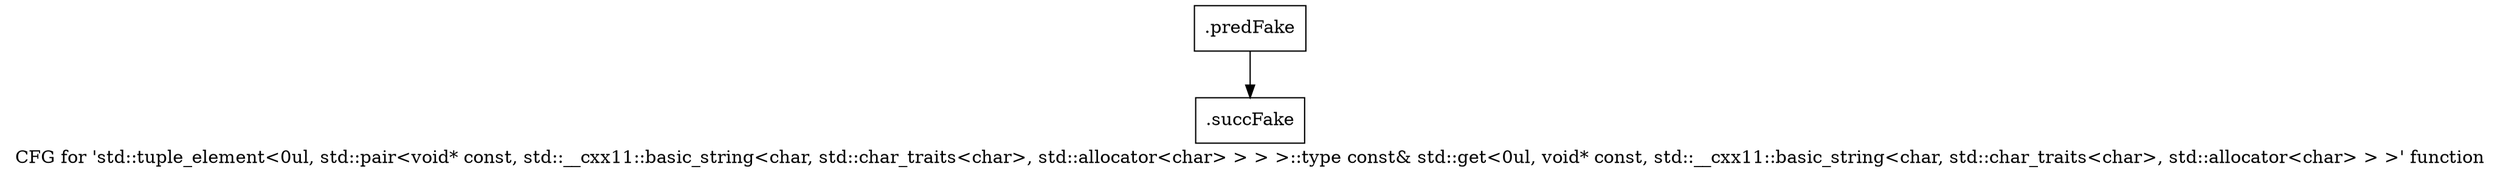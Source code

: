 digraph "CFG for 'std::tuple_element\<0ul, std::pair\<void* const, std::__cxx11::basic_string\<char, std::char_traits\<char\>, std::allocator\<char\> \> \> \>::type const& std::get\<0ul, void* const, std::__cxx11::basic_string\<char, std::char_traits\<char\>, std::allocator\<char\> \> \>' function" {
	label="CFG for 'std::tuple_element\<0ul, std::pair\<void* const, std::__cxx11::basic_string\<char, std::char_traits\<char\>, std::allocator\<char\> \> \> \>::type const& std::get\<0ul, void* const, std::__cxx11::basic_string\<char, std::char_traits\<char\>, std::allocator\<char\> \> \>' function";

	Node0x462f4e0 [shape=record,filename="",linenumber="",label="{.predFake}"];
	Node0x462f4e0 -> Node0x47c7200[ callList="" memoryops="" filename="/media/miguel/NewVolume/Linux/Xilinx/Vitis_HLS/2020.2/tps/lnx64/gcc-6.2.0/lib/gcc/x86_64-pc-linux-gnu/6.2.0/../../../../include/c++/6.2.0/utility" execusionnum="2"];
	Node0x47c7200 [shape=record,filename="/media/miguel/NewVolume/Linux/Xilinx/Vitis_HLS/2020.2/tps/lnx64/gcc-6.2.0/lib/gcc/x86_64-pc-linux-gnu/6.2.0/../../../../include/c++/6.2.0/utility",linenumber="213",label="{.succFake}"];
}
